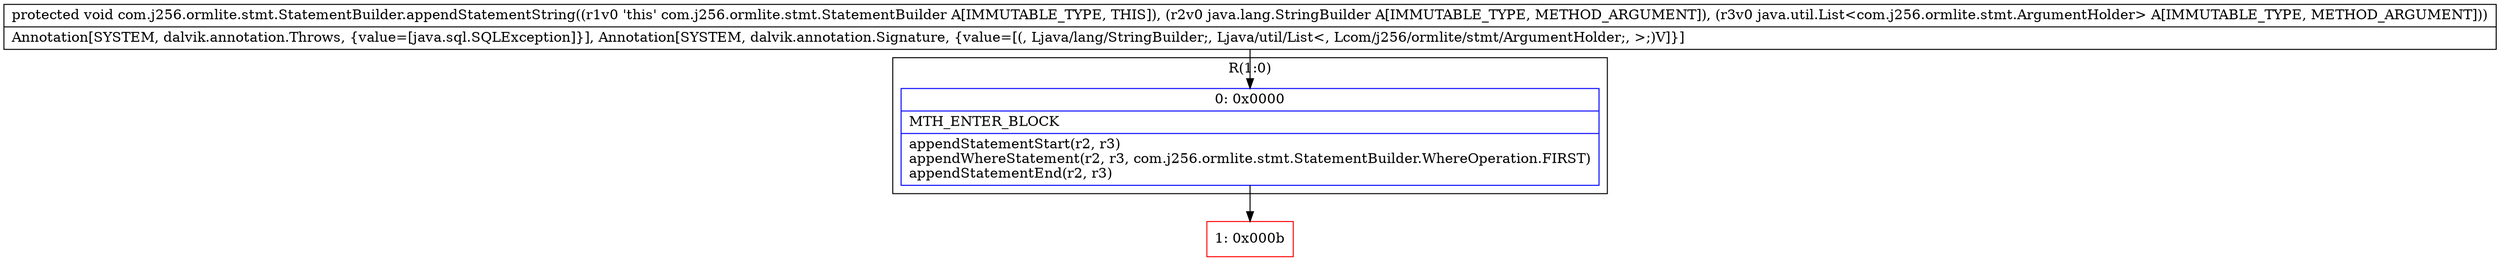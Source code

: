 digraph "CFG forcom.j256.ormlite.stmt.StatementBuilder.appendStatementString(Ljava\/lang\/StringBuilder;Ljava\/util\/List;)V" {
subgraph cluster_Region_1375914192 {
label = "R(1:0)";
node [shape=record,color=blue];
Node_0 [shape=record,label="{0\:\ 0x0000|MTH_ENTER_BLOCK\l|appendStatementStart(r2, r3)\lappendWhereStatement(r2, r3, com.j256.ormlite.stmt.StatementBuilder.WhereOperation.FIRST)\lappendStatementEnd(r2, r3)\l}"];
}
Node_1 [shape=record,color=red,label="{1\:\ 0x000b}"];
MethodNode[shape=record,label="{protected void com.j256.ormlite.stmt.StatementBuilder.appendStatementString((r1v0 'this' com.j256.ormlite.stmt.StatementBuilder A[IMMUTABLE_TYPE, THIS]), (r2v0 java.lang.StringBuilder A[IMMUTABLE_TYPE, METHOD_ARGUMENT]), (r3v0 java.util.List\<com.j256.ormlite.stmt.ArgumentHolder\> A[IMMUTABLE_TYPE, METHOD_ARGUMENT]))  | Annotation[SYSTEM, dalvik.annotation.Throws, \{value=[java.sql.SQLException]\}], Annotation[SYSTEM, dalvik.annotation.Signature, \{value=[(, Ljava\/lang\/StringBuilder;, Ljava\/util\/List\<, Lcom\/j256\/ormlite\/stmt\/ArgumentHolder;, \>;)V]\}]\l}"];
MethodNode -> Node_0;
Node_0 -> Node_1;
}

